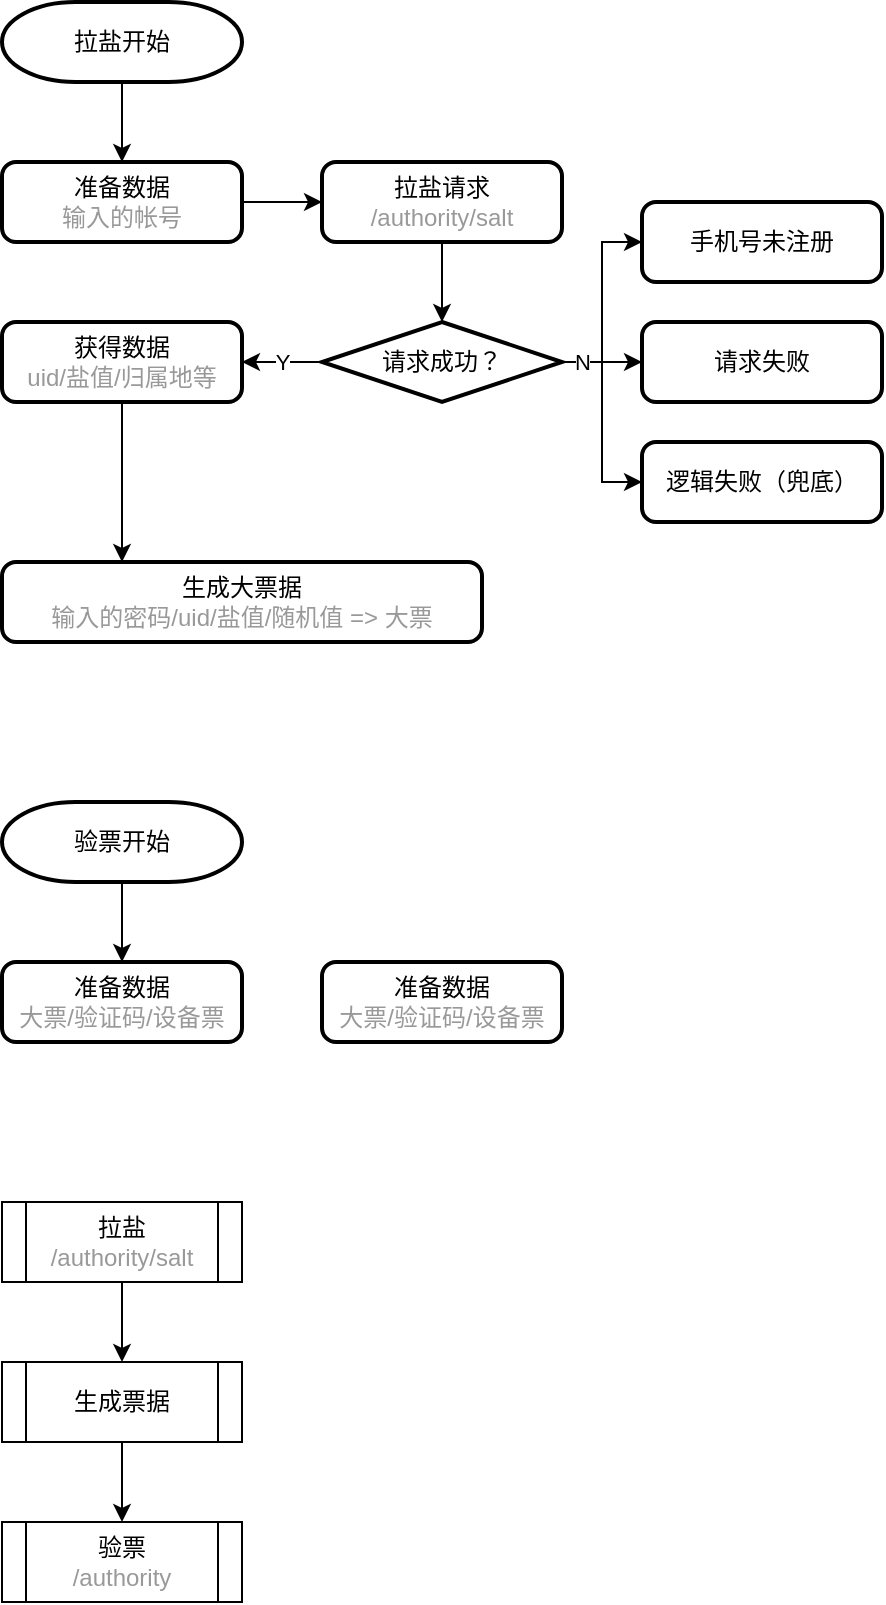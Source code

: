 <mxfile version="13.7.1" type="github">
  <diagram id="uDWWmamGiqc_AUkZqDZm" name="Page-1">
    <mxGraphModel dx="569" dy="305" grid="1" gridSize="10" guides="1" tooltips="1" connect="1" arrows="1" fold="1" page="1" pageScale="1" pageWidth="827" pageHeight="1169" math="0" shadow="0">
      <root>
        <mxCell id="0" />
        <mxCell id="1" parent="0" />
        <mxCell id="5B5072rG3pJTITi0nGhi-49" style="edgeStyle=orthogonalEdgeStyle;rounded=0;orthogonalLoop=1;jettySize=auto;html=1;exitX=1;exitY=0.5;exitDx=0;exitDy=0;entryX=0;entryY=0.5;entryDx=0;entryDy=0;" edge="1" parent="1" source="5B5072rG3pJTITi0nGhi-38" target="5B5072rG3pJTITi0nGhi-48">
          <mxGeometry relative="1" as="geometry" />
        </mxCell>
        <mxCell id="5B5072rG3pJTITi0nGhi-38" value="&lt;div&gt;准备数据&lt;/div&gt;&lt;div&gt;&lt;font color=&quot;#999999&quot;&gt;输入的帐号&lt;/font&gt;&lt;/div&gt;" style="rounded=1;whiteSpace=wrap;html=1;absoluteArcSize=1;arcSize=14;strokeWidth=2;fillColor=none;" vertex="1" parent="1">
          <mxGeometry x="160" y="280" width="120" height="40" as="geometry" />
        </mxCell>
        <mxCell id="5B5072rG3pJTITi0nGhi-41" style="edgeStyle=orthogonalEdgeStyle;rounded=0;orthogonalLoop=1;jettySize=auto;html=1;exitX=0.5;exitY=1;exitDx=0;exitDy=0;exitPerimeter=0;entryX=0.5;entryY=0;entryDx=0;entryDy=0;" edge="1" parent="1" source="5B5072rG3pJTITi0nGhi-40" target="5B5072rG3pJTITi0nGhi-38">
          <mxGeometry relative="1" as="geometry" />
        </mxCell>
        <mxCell id="5B5072rG3pJTITi0nGhi-40" value="拉盐开始" style="strokeWidth=2;html=1;shape=mxgraph.flowchart.terminator;whiteSpace=wrap;fillColor=none;" vertex="1" parent="1">
          <mxGeometry x="160" y="200" width="120" height="40" as="geometry" />
        </mxCell>
        <mxCell id="5B5072rG3pJTITi0nGhi-47" value="Y" style="edgeStyle=orthogonalEdgeStyle;rounded=0;orthogonalLoop=1;jettySize=auto;html=1;exitX=0;exitY=0.5;exitDx=0;exitDy=0;exitPerimeter=0;entryX=1;entryY=0.5;entryDx=0;entryDy=0;" edge="1" parent="1" source="5B5072rG3pJTITi0nGhi-44" target="5B5072rG3pJTITi0nGhi-46">
          <mxGeometry relative="1" as="geometry">
            <mxPoint as="offset" />
          </mxGeometry>
        </mxCell>
        <mxCell id="5B5072rG3pJTITi0nGhi-54" style="edgeStyle=orthogonalEdgeStyle;rounded=0;orthogonalLoop=1;jettySize=auto;html=1;exitX=1;exitY=0.5;exitDx=0;exitDy=0;exitPerimeter=0;entryX=0;entryY=0.5;entryDx=0;entryDy=0;" edge="1" parent="1" source="5B5072rG3pJTITi0nGhi-44" target="5B5072rG3pJTITi0nGhi-52">
          <mxGeometry relative="1" as="geometry" />
        </mxCell>
        <mxCell id="5B5072rG3pJTITi0nGhi-44" value="请求成功？" style="strokeWidth=2;html=1;shape=mxgraph.flowchart.decision;whiteSpace=wrap;fillColor=none;" vertex="1" parent="1">
          <mxGeometry x="320" y="360" width="120" height="40" as="geometry" />
        </mxCell>
        <mxCell id="5B5072rG3pJTITi0nGhi-60" style="edgeStyle=orthogonalEdgeStyle;rounded=0;orthogonalLoop=1;jettySize=auto;html=1;exitX=0.5;exitY=1;exitDx=0;exitDy=0;entryX=0.25;entryY=0;entryDx=0;entryDy=0;" edge="1" parent="1" source="5B5072rG3pJTITi0nGhi-46" target="5B5072rG3pJTITi0nGhi-59">
          <mxGeometry relative="1" as="geometry" />
        </mxCell>
        <mxCell id="5B5072rG3pJTITi0nGhi-46" value="获得数据&lt;br&gt;&lt;font color=&quot;#999999&quot;&gt;uid/盐值/归属地等&lt;/font&gt;" style="rounded=1;whiteSpace=wrap;html=1;absoluteArcSize=1;arcSize=14;strokeWidth=2;fillColor=none;" vertex="1" parent="1">
          <mxGeometry x="160" y="360" width="120" height="40" as="geometry" />
        </mxCell>
        <mxCell id="5B5072rG3pJTITi0nGhi-50" style="edgeStyle=orthogonalEdgeStyle;rounded=0;orthogonalLoop=1;jettySize=auto;html=1;exitX=0.5;exitY=1;exitDx=0;exitDy=0;entryX=0.5;entryY=0;entryDx=0;entryDy=0;entryPerimeter=0;" edge="1" parent="1" source="5B5072rG3pJTITi0nGhi-48" target="5B5072rG3pJTITi0nGhi-44">
          <mxGeometry relative="1" as="geometry" />
        </mxCell>
        <mxCell id="5B5072rG3pJTITi0nGhi-48" value="&lt;div&gt;拉盐请求&lt;br&gt;&lt;font color=&quot;#999999&quot;&gt;/authority/salt&lt;/font&gt;&lt;/div&gt;" style="rounded=1;whiteSpace=wrap;html=1;absoluteArcSize=1;arcSize=14;strokeWidth=2;fillColor=none;" vertex="1" parent="1">
          <mxGeometry x="320" y="280" width="120" height="40" as="geometry" />
        </mxCell>
        <mxCell id="5B5072rG3pJTITi0nGhi-51" value="&lt;div&gt;手机号未注册&lt;/div&gt;" style="rounded=1;whiteSpace=wrap;html=1;absoluteArcSize=1;arcSize=14;strokeWidth=2;fillColor=none;" vertex="1" parent="1">
          <mxGeometry x="480" y="300" width="120" height="40" as="geometry" />
        </mxCell>
        <mxCell id="5B5072rG3pJTITi0nGhi-52" value="&lt;div&gt;请求失败&lt;/div&gt;" style="rounded=1;whiteSpace=wrap;html=1;absoluteArcSize=1;arcSize=14;strokeWidth=2;fillColor=none;" vertex="1" parent="1">
          <mxGeometry x="480" y="360" width="120" height="40" as="geometry" />
        </mxCell>
        <mxCell id="5B5072rG3pJTITi0nGhi-53" value="&lt;div&gt;逻辑失败（兜底）&lt;/div&gt;" style="rounded=1;whiteSpace=wrap;html=1;absoluteArcSize=1;arcSize=14;strokeWidth=2;fillColor=none;" vertex="1" parent="1">
          <mxGeometry x="480" y="420" width="120" height="40" as="geometry" />
        </mxCell>
        <mxCell id="5B5072rG3pJTITi0nGhi-55" style="edgeStyle=orthogonalEdgeStyle;rounded=0;orthogonalLoop=1;jettySize=auto;html=1;exitX=1;exitY=0.5;exitDx=0;exitDy=0;exitPerimeter=0;entryX=0;entryY=0.5;entryDx=0;entryDy=0;" edge="1" parent="1" source="5B5072rG3pJTITi0nGhi-44" target="5B5072rG3pJTITi0nGhi-51">
          <mxGeometry relative="1" as="geometry" />
        </mxCell>
        <mxCell id="5B5072rG3pJTITi0nGhi-56" value="N" style="edgeStyle=orthogonalEdgeStyle;rounded=0;orthogonalLoop=1;jettySize=auto;html=1;exitX=1;exitY=0.5;exitDx=0;exitDy=0;exitPerimeter=0;entryX=0;entryY=0.5;entryDx=0;entryDy=0;" edge="1" parent="1" source="5B5072rG3pJTITi0nGhi-44" target="5B5072rG3pJTITi0nGhi-53">
          <mxGeometry x="-0.8" relative="1" as="geometry">
            <mxPoint as="offset" />
          </mxGeometry>
        </mxCell>
        <mxCell id="5B5072rG3pJTITi0nGhi-61" style="edgeStyle=orthogonalEdgeStyle;rounded=0;orthogonalLoop=1;jettySize=auto;html=1;exitX=0.5;exitY=1;exitDx=0;exitDy=0;exitPerimeter=0;entryX=0.5;entryY=0;entryDx=0;entryDy=0;" edge="1" parent="1" source="5B5072rG3pJTITi0nGhi-57" target="5B5072rG3pJTITi0nGhi-58">
          <mxGeometry relative="1" as="geometry" />
        </mxCell>
        <mxCell id="5B5072rG3pJTITi0nGhi-57" value="验票开始" style="strokeWidth=2;html=1;shape=mxgraph.flowchart.terminator;whiteSpace=wrap;fillColor=none;" vertex="1" parent="1">
          <mxGeometry x="160" y="600" width="120" height="40" as="geometry" />
        </mxCell>
        <mxCell id="5B5072rG3pJTITi0nGhi-58" value="准备数据&lt;br&gt;&lt;font color=&quot;#999999&quot;&gt;大票/验证码/设备票&lt;br&gt;&lt;/font&gt;" style="rounded=1;whiteSpace=wrap;html=1;absoluteArcSize=1;arcSize=14;strokeWidth=2;fillColor=none;" vertex="1" parent="1">
          <mxGeometry x="160" y="680" width="120" height="40" as="geometry" />
        </mxCell>
        <mxCell id="5B5072rG3pJTITi0nGhi-59" value="生成大票据&lt;br&gt;&lt;font color=&quot;#999999&quot;&gt;输入的密码/uid/盐值/随机值 =&amp;gt; 大票&lt;/font&gt;" style="rounded=1;whiteSpace=wrap;html=1;absoluteArcSize=1;arcSize=14;strokeWidth=2;fillColor=none;" vertex="1" parent="1">
          <mxGeometry x="160" y="480" width="240" height="40" as="geometry" />
        </mxCell>
        <mxCell id="5B5072rG3pJTITi0nGhi-62" value="准备数据&lt;br&gt;&lt;font color=&quot;#999999&quot;&gt;大票/验证码/设备票&lt;br&gt;&lt;/font&gt;" style="rounded=1;whiteSpace=wrap;html=1;absoluteArcSize=1;arcSize=14;strokeWidth=2;fillColor=none;" vertex="1" parent="1">
          <mxGeometry x="320" y="680" width="120" height="40" as="geometry" />
        </mxCell>
        <mxCell id="5B5072rG3pJTITi0nGhi-66" style="edgeStyle=orthogonalEdgeStyle;rounded=0;orthogonalLoop=1;jettySize=auto;html=1;exitX=0.5;exitY=1;exitDx=0;exitDy=0;entryX=0.5;entryY=0;entryDx=0;entryDy=0;" edge="1" parent="1" source="5B5072rG3pJTITi0nGhi-64" target="5B5072rG3pJTITi0nGhi-65">
          <mxGeometry relative="1" as="geometry" />
        </mxCell>
        <mxCell id="5B5072rG3pJTITi0nGhi-64" value="拉盐&lt;br&gt;&lt;font color=&quot;#999999&quot;&gt;/authority/salt&lt;/font&gt;" style="shape=process;whiteSpace=wrap;html=1;backgroundOutline=1;strokeWidth=1;fillColor=none;" vertex="1" parent="1">
          <mxGeometry x="160" y="800" width="120" height="40" as="geometry" />
        </mxCell>
        <mxCell id="5B5072rG3pJTITi0nGhi-68" style="edgeStyle=orthogonalEdgeStyle;rounded=0;orthogonalLoop=1;jettySize=auto;html=1;exitX=0.5;exitY=1;exitDx=0;exitDy=0;entryX=0.5;entryY=0;entryDx=0;entryDy=0;" edge="1" parent="1" source="5B5072rG3pJTITi0nGhi-65" target="5B5072rG3pJTITi0nGhi-67">
          <mxGeometry relative="1" as="geometry" />
        </mxCell>
        <mxCell id="5B5072rG3pJTITi0nGhi-65" value="生成票据" style="shape=process;whiteSpace=wrap;html=1;backgroundOutline=1;strokeWidth=1;fillColor=none;" vertex="1" parent="1">
          <mxGeometry x="160" y="880" width="120" height="40" as="geometry" />
        </mxCell>
        <mxCell id="5B5072rG3pJTITi0nGhi-67" value="验票&lt;br&gt;&lt;font color=&quot;#999999&quot;&gt;/authority&lt;/font&gt;" style="shape=process;whiteSpace=wrap;html=1;backgroundOutline=1;strokeWidth=1;fillColor=none;" vertex="1" parent="1">
          <mxGeometry x="160" y="960" width="120" height="40" as="geometry" />
        </mxCell>
      </root>
    </mxGraphModel>
  </diagram>
</mxfile>
